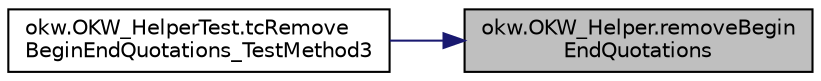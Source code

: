 digraph "okw.OKW_Helper.removeBeginEndQuotations"
{
 // INTERACTIVE_SVG=YES
 // LATEX_PDF_SIZE
  edge [fontname="Helvetica",fontsize="10",labelfontname="Helvetica",labelfontsize="10"];
  node [fontname="Helvetica",fontsize="10",shape=record];
  rankdir="RL";
  Node1 [label="okw.OKW_Helper.removeBegin\lEndQuotations",height=0.2,width=0.4,color="black", fillcolor="grey75", style="filled", fontcolor="black",tooltip="Entfernt Anführungstriche \" am Anfang und am Ende."];
  Node1 -> Node2 [dir="back",color="midnightblue",fontsize="10",style="solid",fontname="Helvetica"];
  Node2 [label="okw.OKW_HelperTest.tcRemove\lBeginEndQuotations_TestMethod3",height=0.2,width=0.4,color="black", fillcolor="white", style="filled",URL="$classokw_1_1_o_k_w___helper_test.html#ae7889b49db902cf40532e9a75efeaec9",tooltip="Prüft ob innen liegende Anführungsstriche erhalten bleiben."];
}
